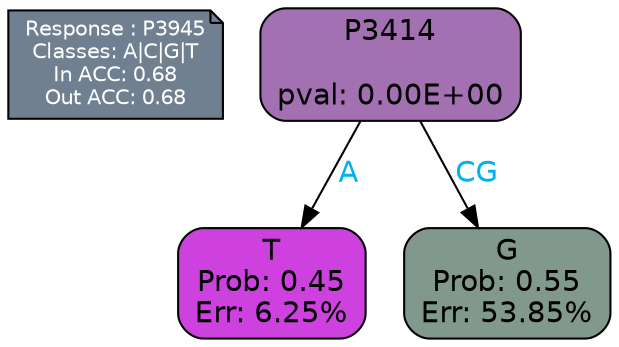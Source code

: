 digraph Tree {
node [shape=box, style="filled, rounded", color="black", fontname=helvetica] ;
graph [ranksep=equally, splines=polylines, bgcolor=transparent, dpi=600] ;
edge [fontname=helvetica] ;
LEGEND [label="Response : P3945
Classes: A|C|G|T
In ACC: 0.68
Out ACC: 0.68
",shape=note,align=left,style=filled,fillcolor="slategray",fontcolor="white",fontsize=10];1 [label="P3414

pval: 0.00E+00", fillcolor="#a371b2"] ;
2 [label="T
Prob: 0.45
Err: 6.25%", fillcolor="#cd41df"] ;
3 [label="G
Prob: 0.55
Err: 53.85%", fillcolor="#81988c"] ;
1 -> 2 [label="A",fontcolor=deepskyblue2] ;
1 -> 3 [label="CG",fontcolor=deepskyblue2] ;
{rank = same; 2;3;}{rank = same; LEGEND;1;}}